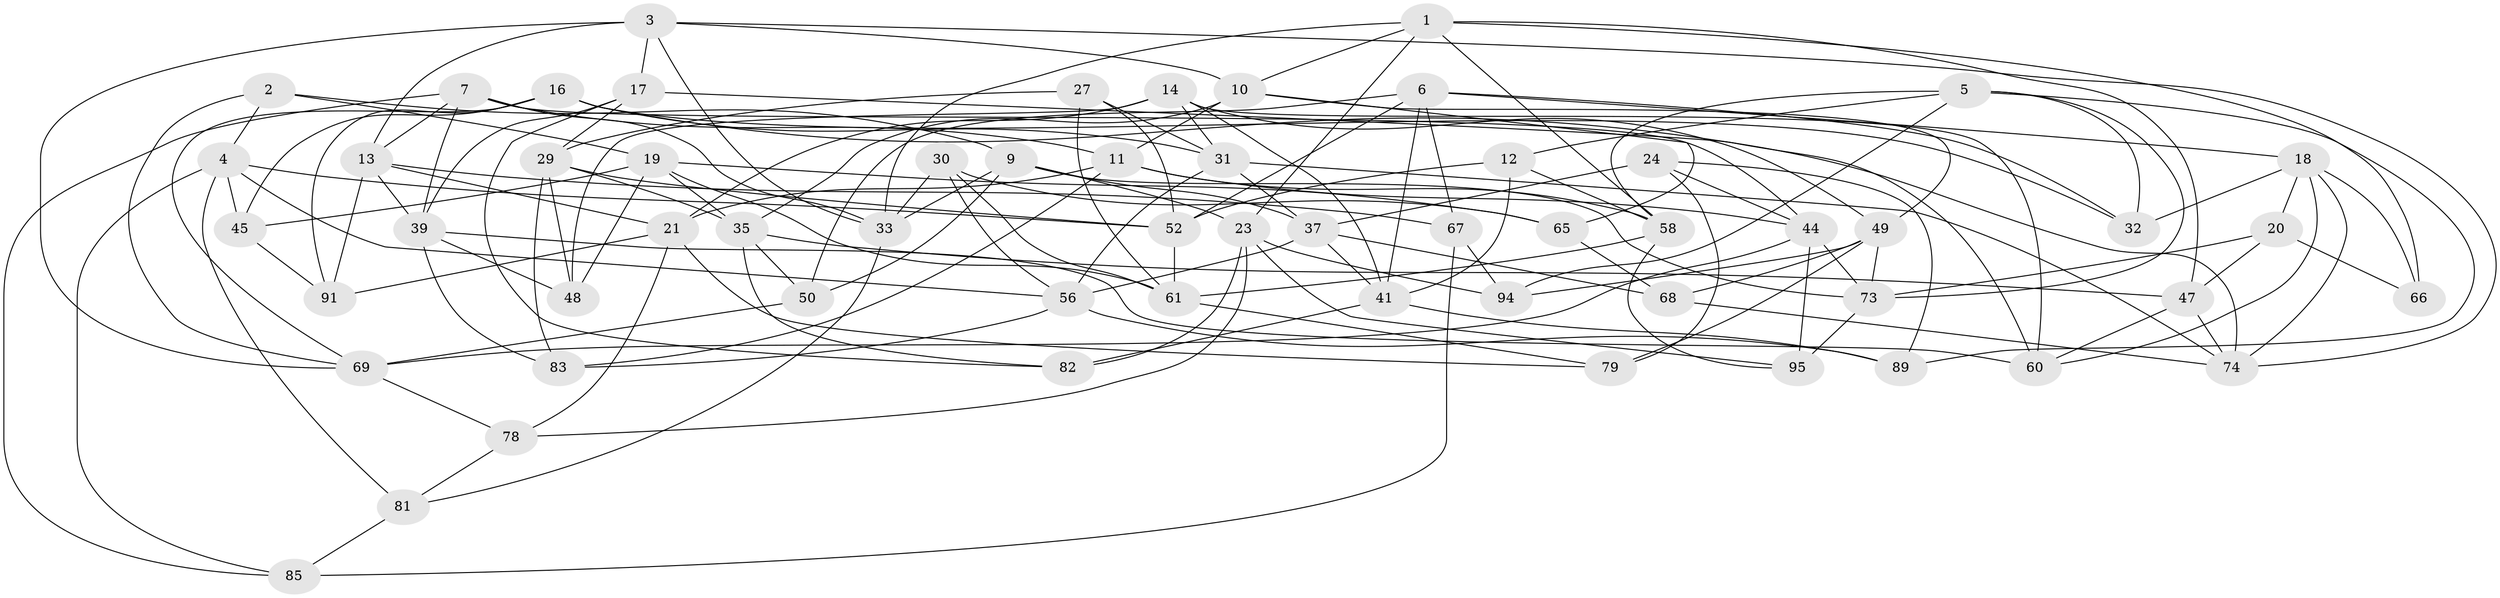 // Generated by graph-tools (version 1.1) at 2025/52/02/27/25 19:52:31]
// undirected, 59 vertices, 151 edges
graph export_dot {
graph [start="1"]
  node [color=gray90,style=filled];
  1 [super="+46"];
  2;
  3 [super="+15"];
  4 [super="+38"];
  5 [super="+36"];
  6 [super="+70"];
  7 [super="+8"];
  9 [super="+22"];
  10 [super="+72"];
  11 [super="+26"];
  12;
  13 [super="+34"];
  14 [super="+42"];
  16 [super="+62"];
  17 [super="+28"];
  18 [super="+63"];
  19 [super="+25"];
  20 [super="+55"];
  21 [super="+57"];
  23 [super="+90"];
  24;
  27;
  29 [super="+40"];
  30;
  31 [super="+54"];
  32;
  33 [super="+86"];
  35 [super="+64"];
  37 [super="+43"];
  39 [super="+51"];
  41 [super="+71"];
  44 [super="+80"];
  45;
  47 [super="+53"];
  48;
  49 [super="+77"];
  50;
  52 [super="+87"];
  56 [super="+84"];
  58 [super="+59"];
  60 [super="+75"];
  61 [super="+93"];
  65;
  66;
  67;
  68;
  69 [super="+76"];
  73 [super="+88"];
  74 [super="+92"];
  78;
  79;
  81;
  82;
  83;
  85;
  89;
  91;
  94;
  95;
  1 -- 10;
  1 -- 47;
  1 -- 58;
  1 -- 66;
  1 -- 33;
  1 -- 23;
  2 -- 19;
  2 -- 69;
  2 -- 4;
  2 -- 9;
  3 -- 10;
  3 -- 17;
  3 -- 69;
  3 -- 13;
  3 -- 33;
  3 -- 74;
  4 -- 45;
  4 -- 56;
  4 -- 81;
  4 -- 85;
  4 -- 52;
  5 -- 12;
  5 -- 94;
  5 -- 32;
  5 -- 73;
  5 -- 89;
  5 -- 58;
  6 -- 41;
  6 -- 32;
  6 -- 18;
  6 -- 50;
  6 -- 67;
  6 -- 52;
  7 -- 11;
  7 -- 39;
  7 -- 33;
  7 -- 85;
  7 -- 13;
  7 -- 44;
  9 -- 37;
  9 -- 23;
  9 -- 73;
  9 -- 50;
  9 -- 33;
  10 -- 65;
  10 -- 49;
  10 -- 35;
  10 -- 11;
  11 -- 21;
  11 -- 83;
  11 -- 44;
  11 -- 58;
  12 -- 52;
  12 -- 41;
  12 -- 58;
  13 -- 67;
  13 -- 91;
  13 -- 21;
  13 -- 39;
  14 -- 60;
  14 -- 48;
  14 -- 41;
  14 -- 49;
  14 -- 31;
  14 -- 21;
  16 -- 91;
  16 -- 74;
  16 -- 31;
  16 -- 32;
  16 -- 69;
  16 -- 45;
  17 -- 82;
  17 -- 60 [weight=2];
  17 -- 29;
  17 -- 39;
  18 -- 66;
  18 -- 32;
  18 -- 20;
  18 -- 60;
  18 -- 74;
  19 -- 48;
  19 -- 65;
  19 -- 45;
  19 -- 35;
  19 -- 61;
  20 -- 66 [weight=2];
  20 -- 73;
  20 -- 47 [weight=2];
  21 -- 78;
  21 -- 91;
  21 -- 79;
  23 -- 82;
  23 -- 95;
  23 -- 94;
  23 -- 78;
  24 -- 89;
  24 -- 79;
  24 -- 37;
  24 -- 44;
  27 -- 61;
  27 -- 29;
  27 -- 31;
  27 -- 52;
  29 -- 83;
  29 -- 48;
  29 -- 35;
  29 -- 52;
  30 -- 65;
  30 -- 56;
  30 -- 61;
  30 -- 33;
  31 -- 56;
  31 -- 37;
  31 -- 74;
  33 -- 81;
  35 -- 82;
  35 -- 50;
  35 -- 47;
  37 -- 56;
  37 -- 41;
  37 -- 68;
  39 -- 60;
  39 -- 83;
  39 -- 48;
  41 -- 89;
  41 -- 82;
  44 -- 73;
  44 -- 69;
  44 -- 95;
  45 -- 91;
  47 -- 60;
  47 -- 74;
  49 -- 68;
  49 -- 94;
  49 -- 73;
  49 -- 79;
  50 -- 69;
  52 -- 61;
  56 -- 89;
  56 -- 83;
  58 -- 61;
  58 -- 95;
  61 -- 79;
  65 -- 68;
  67 -- 94;
  67 -- 85;
  68 -- 74;
  69 -- 78;
  73 -- 95;
  78 -- 81;
  81 -- 85;
}

